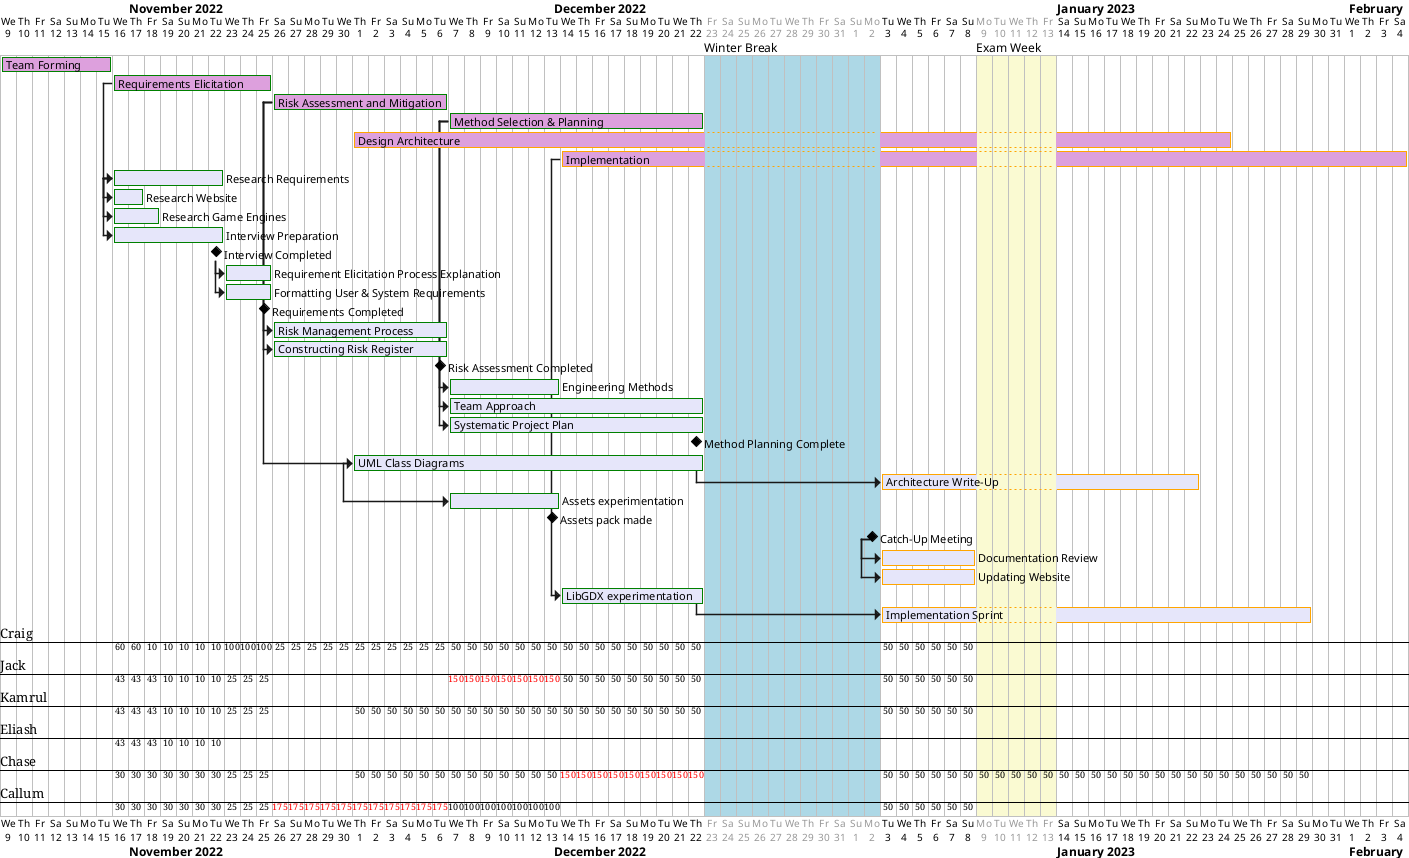 @startuml
' Preview with Alt D
' Date: 05-01-2023
@startgantt
hide ressources names
skinparam classFontSize 5
'Main Goals
[Team Forming] lasts 7 days and is colored in Plum/Green
[Requirements Elicitation] lasts 10 days and is colored in Plum/Green
[Risk Assessment and Mitigation] lasts 11 days and is colored in Plum/Green
[Method Selection & Planning] lasts 16 days and is colored in Plum/Green
[Design Architecture] lasts 39 days and is colored in Plum/Orange
[Implementation] lasts 37 days and is colored in Plum/Orange
Project starts 2022-11-09
[Team Forming] starts 2022-11-09
[Requirements Elicitation] starts 2022-11-16
[Method Selection & Planning] starts 2022-12-07
[Risk Assessment and Mitigation] starts 2022-11-26
[Design Architecture] starts 2022-12-01
[Implementation] starts 2022-12-14

'Requirements
[Research Requirements] lasts 7 days and is colored in Lavender/Green and starts after [Requirements Elicitation]'s start
[Research Website] on {Craig:50%} lasts 1 days and is colored in Lavender/Green and starts after [Research Requirements]'s start
[Research Game Engines] on {Jack:33%}{Kamrul:33%}{Eliash:33%} lasts 2 days and is colored in Lavender/Green and starts after [Research Requirements]'s start
[Interview Preparation] on {Chase:30%}{Callum:30%}{Jack:10%}{Kamrul:10%}{Eliash:10%}{Craig:10%} lasts 7 days and is colored in Lavender/Green and starts after [Research Requirements]’s start
[Interview Completed] happens at [Interview Preparation]’s end

[Requirement Elicitation Process Explanation] on {Craig:100%} lasts 3 days and is colored in Lavender/Green and starts after [Interview Completed]'s end
[Formatting User & System Requirements] on {Callum:25%}{Jack:25%}{Kamrul:25%}{Chase:25%} lasts 3 days and is colored in Lavender/Green and starts after [Interview Completed]'s end
[Requirements Completed] happens at [Formatting User & System Requirements]’s end

'Risk Assessment and Mitgation
[Risk Management Process] on {Callum:100%} lasts 11 days and is colored in Lavender/Green and starts after [Risk Assessment and Mitigation]'s start
[Constructing Risk Register] on {Callum:75%}{Craig:25%} lasts 11 days and is colored in Lavender/Green and starts after [Risk Assessment and Mitigation]'s start
[Risk Assessment Completed] happens at [Constructing Risk Register]’s end

'Method Selection & Planning
[Engineering Methods] on {Jack:100%} lasts 7 days and is colored in Lavender/Green and starts after [Method Selection & Planning]'s start
[Team Approach] on {Jack:50%} lasts 8 days and is colored in Lavender/Green and starts after [Method Selection & Planning]'s start
[Systematic Project Plan] on {Craig:50%} lasts 8 days and is colored in Lavender/Green and starts after [Method Selection & Planning]'s start
[Method Planning Complete] happens at [Systematic Project Plan]’s end

'Design Architecture
[UML Class Diagrams] on {Kamrul:50%}{Chase:50%} lasts 22 days and is colored in Lavender/Green and starts 5 days after [Risk Assessment and Mitigation]'s start
[Architecture Write-Up] lasts 15 days and is coloured in Lavender/Orange and starts 10 days after [UML Class Diagrams]'s end
[Assets experimentation] on {Callum:100%} lasts 7 days and is colored in Lavender/Green and starts 6 days after [UML Class Diagrams]'s start
[Assets pack made] happens at [Assets experimentation]’s end

'Misc
[Catch-Up Meeting] happens at [Architecture Write-Up]'s start
[Documentation Review] on {Craig:50%}{Jack:50%} lasts 6 days and is colored in Lavender/Orange and starts after [Catch-Up Meeting]'s start
[Updating Website] on {Callum:50%}{Kamrul:50%} lasts 6 days and is colored in Lavender/Orange and starts after [Catch-Up Meeting]'s start

'Implementation
[LibGDX experimentation] on {Chase:100%} lasts 9 days and is colored in Lavender/Green and starts after [Implementation]'s start
[Implementation Sprint] on {Chase:50%} lasts 11 days and is colored in Lavender/Orange and starts after [LibGDX experimentation]'s end

'Breaks
2022/12/23 to 2023/01/02 are colored in lightblue
2022/12/23 to 2023/01/02 are named [Winter Break]
2022/12/23 to 2023/01/02 are closed

2023/01/09 to 2023/01/13 are colored in LightGoldenRodYellow
2023/01/09 to 2023/01/13 are named [Exam Week]
2023/01/09 to 2023/01/13 are closed

@endgantt
@enduml